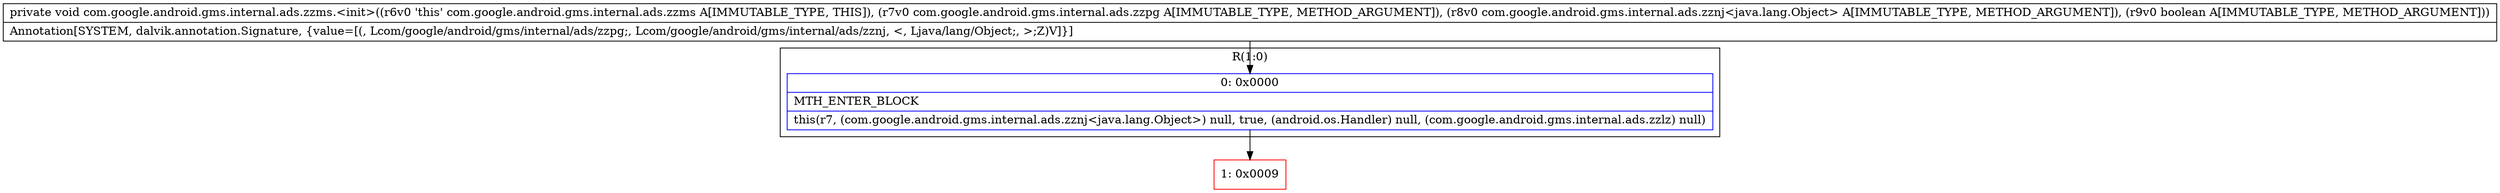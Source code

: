 digraph "CFG forcom.google.android.gms.internal.ads.zzms.\<init\>(Lcom\/google\/android\/gms\/internal\/ads\/zzpg;Lcom\/google\/android\/gms\/internal\/ads\/zznj;Z)V" {
subgraph cluster_Region_1561577317 {
label = "R(1:0)";
node [shape=record,color=blue];
Node_0 [shape=record,label="{0\:\ 0x0000|MTH_ENTER_BLOCK\l|this(r7, (com.google.android.gms.internal.ads.zznj\<java.lang.Object\>) null, true, (android.os.Handler) null, (com.google.android.gms.internal.ads.zzlz) null)\l}"];
}
Node_1 [shape=record,color=red,label="{1\:\ 0x0009}"];
MethodNode[shape=record,label="{private void com.google.android.gms.internal.ads.zzms.\<init\>((r6v0 'this' com.google.android.gms.internal.ads.zzms A[IMMUTABLE_TYPE, THIS]), (r7v0 com.google.android.gms.internal.ads.zzpg A[IMMUTABLE_TYPE, METHOD_ARGUMENT]), (r8v0 com.google.android.gms.internal.ads.zznj\<java.lang.Object\> A[IMMUTABLE_TYPE, METHOD_ARGUMENT]), (r9v0 boolean A[IMMUTABLE_TYPE, METHOD_ARGUMENT]))  | Annotation[SYSTEM, dalvik.annotation.Signature, \{value=[(, Lcom\/google\/android\/gms\/internal\/ads\/zzpg;, Lcom\/google\/android\/gms\/internal\/ads\/zznj, \<, Ljava\/lang\/Object;, \>;Z)V]\}]\l}"];
MethodNode -> Node_0;
Node_0 -> Node_1;
}

